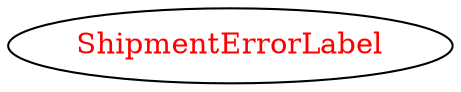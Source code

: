 digraph dependencyGraph {
 concentrate=true;
 ranksep="2.0";
 rankdir="LR"; 
 splines="ortho";
"ShipmentErrorLabel" [fontcolor="red"];
}